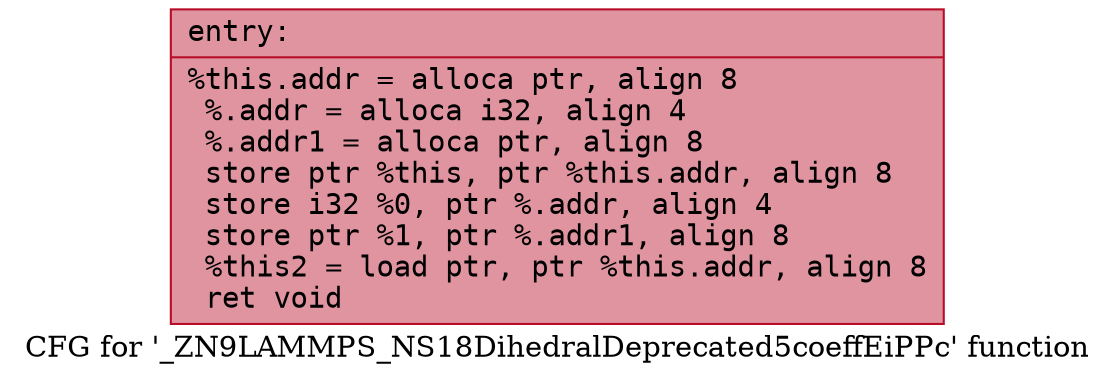 digraph "CFG for '_ZN9LAMMPS_NS18DihedralDeprecated5coeffEiPPc' function" {
	label="CFG for '_ZN9LAMMPS_NS18DihedralDeprecated5coeffEiPPc' function";

	Node0x564405590930 [shape=record,color="#b70d28ff", style=filled, fillcolor="#b70d2870" fontname="Courier",label="{entry:\l|  %this.addr = alloca ptr, align 8\l  %.addr = alloca i32, align 4\l  %.addr1 = alloca ptr, align 8\l  store ptr %this, ptr %this.addr, align 8\l  store i32 %0, ptr %.addr, align 4\l  store ptr %1, ptr %.addr1, align 8\l  %this2 = load ptr, ptr %this.addr, align 8\l  ret void\l}"];
}
